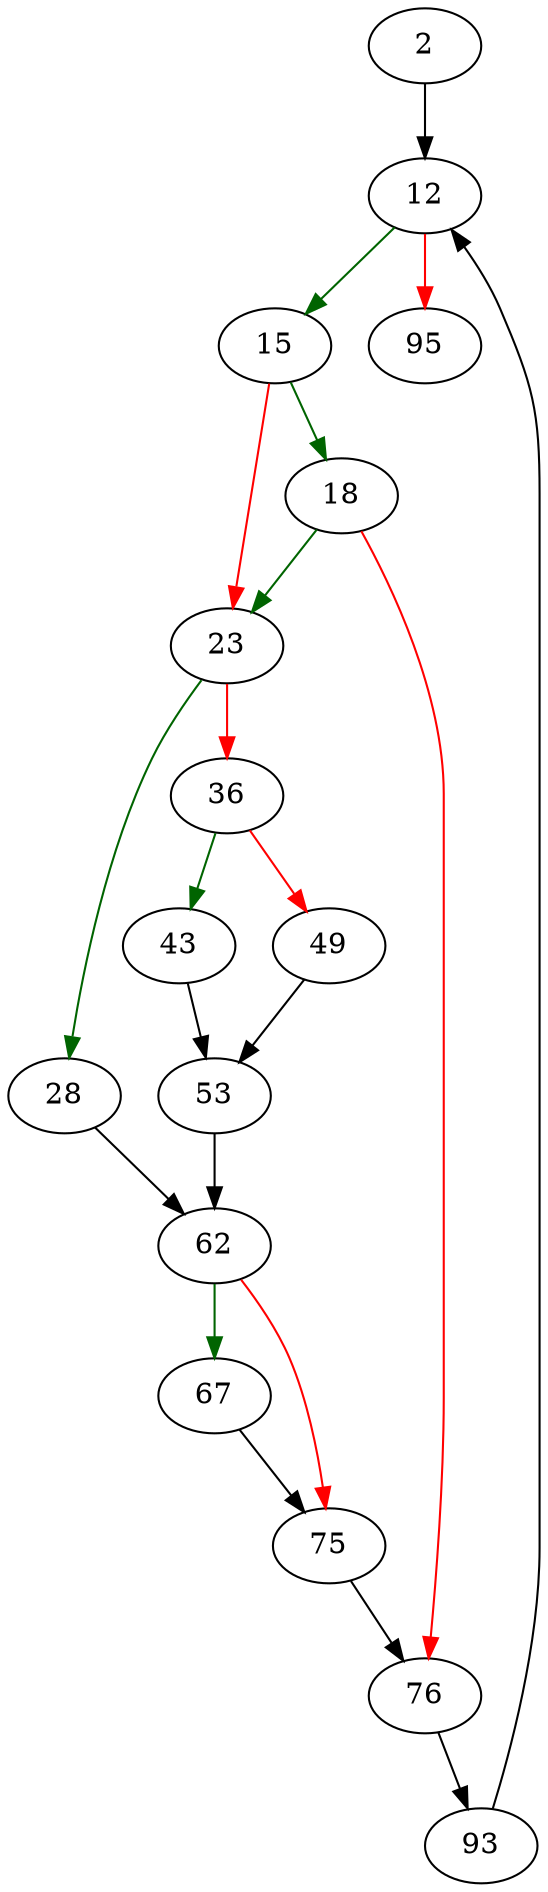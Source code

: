 strict digraph "sqlite3FkDelete" {
	// Node definitions.
	2 [entry=true];
	12;
	15;
	95;
	18;
	23;
	76;
	28;
	36;
	62;
	43;
	49;
	53;
	67;
	75;
	93;

	// Edge definitions.
	2 -> 12;
	12 -> 15 [
		color=darkgreen
		cond=true
	];
	12 -> 95 [
		color=red
		cond=false
	];
	15 -> 18 [
		color=darkgreen
		cond=true
	];
	15 -> 23 [
		color=red
		cond=false
	];
	18 -> 23 [
		color=darkgreen
		cond=true
	];
	18 -> 76 [
		color=red
		cond=false
	];
	23 -> 28 [
		color=darkgreen
		cond=true
	];
	23 -> 36 [
		color=red
		cond=false
	];
	76 -> 93;
	28 -> 62;
	36 -> 43 [
		color=darkgreen
		cond=true
	];
	36 -> 49 [
		color=red
		cond=false
	];
	62 -> 67 [
		color=darkgreen
		cond=true
	];
	62 -> 75 [
		color=red
		cond=false
	];
	43 -> 53;
	49 -> 53;
	53 -> 62;
	67 -> 75;
	75 -> 76;
	93 -> 12;
}